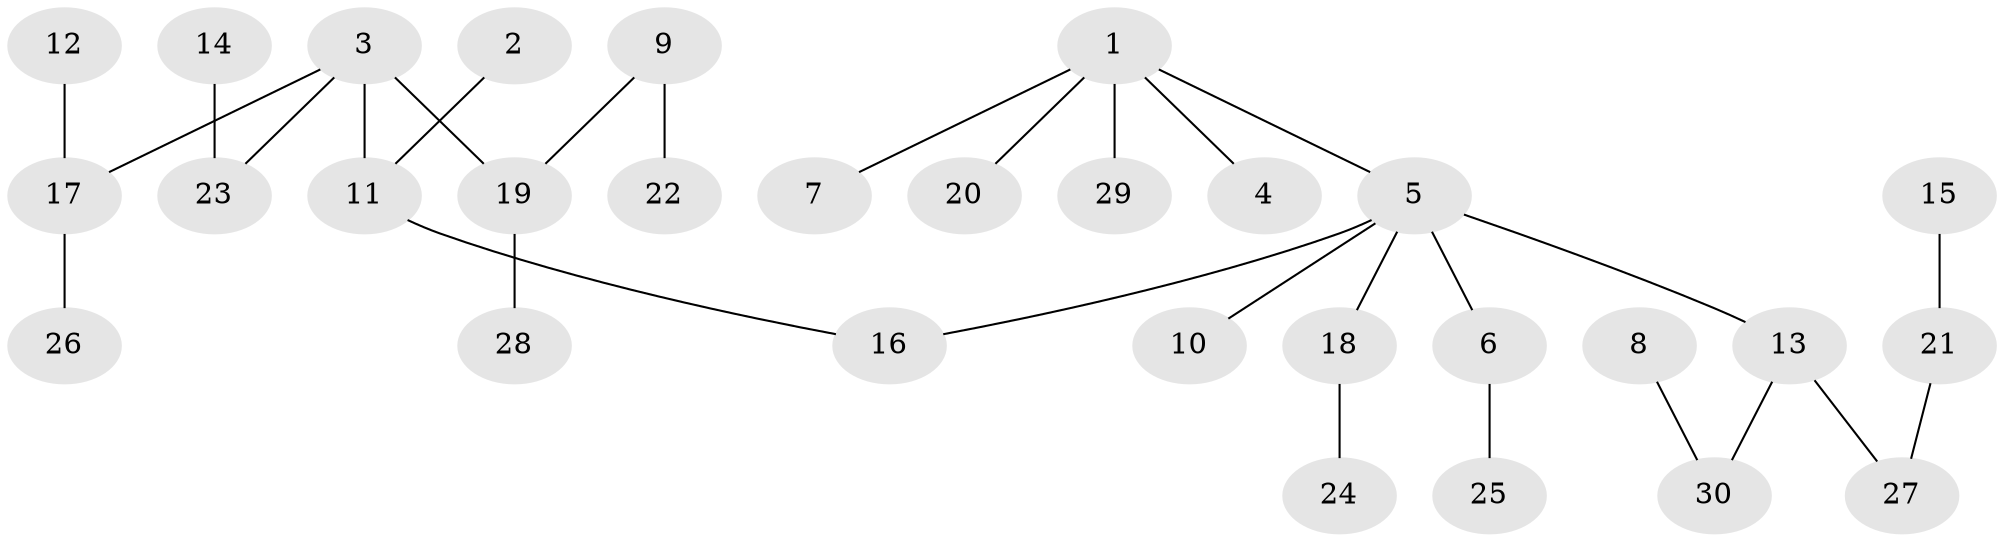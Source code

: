 // original degree distribution, {4: 0.1016949152542373, 3: 0.15254237288135594, 7: 0.01694915254237288, 2: 0.2542372881355932, 1: 0.4745762711864407}
// Generated by graph-tools (version 1.1) at 2025/50/03/09/25 03:50:16]
// undirected, 30 vertices, 29 edges
graph export_dot {
graph [start="1"]
  node [color=gray90,style=filled];
  1;
  2;
  3;
  4;
  5;
  6;
  7;
  8;
  9;
  10;
  11;
  12;
  13;
  14;
  15;
  16;
  17;
  18;
  19;
  20;
  21;
  22;
  23;
  24;
  25;
  26;
  27;
  28;
  29;
  30;
  1 -- 4 [weight=1.0];
  1 -- 5 [weight=1.0];
  1 -- 7 [weight=1.0];
  1 -- 20 [weight=1.0];
  1 -- 29 [weight=1.0];
  2 -- 11 [weight=1.0];
  3 -- 11 [weight=1.0];
  3 -- 17 [weight=1.0];
  3 -- 19 [weight=1.0];
  3 -- 23 [weight=1.0];
  5 -- 6 [weight=1.0];
  5 -- 10 [weight=1.0];
  5 -- 13 [weight=1.0];
  5 -- 16 [weight=1.0];
  5 -- 18 [weight=1.0];
  6 -- 25 [weight=1.0];
  8 -- 30 [weight=1.0];
  9 -- 19 [weight=1.0];
  9 -- 22 [weight=1.0];
  11 -- 16 [weight=1.0];
  12 -- 17 [weight=1.0];
  13 -- 27 [weight=1.0];
  13 -- 30 [weight=1.0];
  14 -- 23 [weight=1.0];
  15 -- 21 [weight=1.0];
  17 -- 26 [weight=1.0];
  18 -- 24 [weight=1.0];
  19 -- 28 [weight=1.0];
  21 -- 27 [weight=1.0];
}
